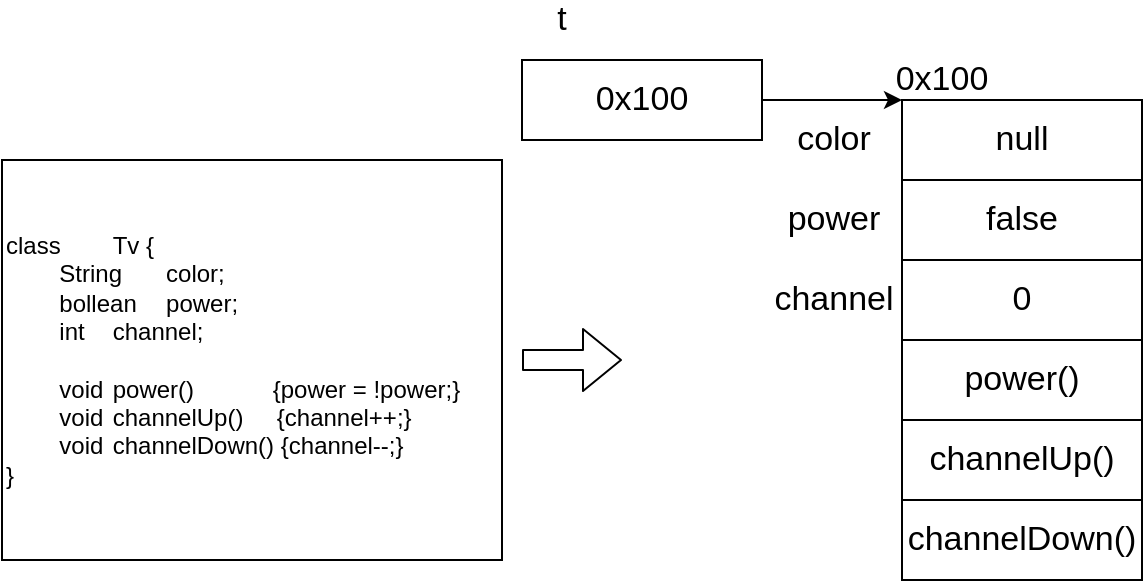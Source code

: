 <mxfile version="15.0.6" type="device" pages="2"><diagram id="AVbA2WzciLW4OByasfmy" name="Page-1"><mxGraphModel dx="582" dy="1229" grid="1" gridSize="10" guides="1" tooltips="1" connect="1" arrows="1" fold="1" page="1" pageScale="1" pageWidth="291" pageHeight="413" math="0" shadow="0"><root><mxCell id="0"/><mxCell id="1" parent="0"/><mxCell id="8xxHYnqcHzZ85pSXo0j8-1" value="&lt;font style=&quot;font-size: 17px&quot;&gt;null&lt;/font&gt;" style="rounded=0;whiteSpace=wrap;html=1;" parent="1" vertex="1"><mxGeometry x="450" y="470" width="120" height="40" as="geometry"/></mxCell><mxCell id="8xxHYnqcHzZ85pSXo0j8-2" value="&lt;font style=&quot;font-size: 17px&quot;&gt;false&lt;/font&gt;" style="rounded=0;whiteSpace=wrap;html=1;" parent="1" vertex="1"><mxGeometry x="450" y="510" width="120" height="40" as="geometry"/></mxCell><mxCell id="8xxHYnqcHzZ85pSXo0j8-3" value="&lt;font style=&quot;font-size: 17px&quot;&gt;0&lt;/font&gt;" style="rounded=0;whiteSpace=wrap;html=1;" parent="1" vertex="1"><mxGeometry x="450" y="550" width="120" height="40" as="geometry"/></mxCell><mxCell id="8xxHYnqcHzZ85pSXo0j8-4" value="&lt;font style=&quot;font-size: 17px&quot;&gt;power()&lt;/font&gt;" style="rounded=0;whiteSpace=wrap;html=1;" parent="1" vertex="1"><mxGeometry x="450" y="590" width="120" height="40" as="geometry"/></mxCell><mxCell id="8xxHYnqcHzZ85pSXo0j8-5" value="&lt;font style=&quot;font-size: 17px&quot;&gt;channelUp()&lt;/font&gt;" style="rounded=0;whiteSpace=wrap;html=1;" parent="1" vertex="1"><mxGeometry x="450" y="630" width="120" height="40" as="geometry"/></mxCell><mxCell id="8xxHYnqcHzZ85pSXo0j8-8" value="&lt;font style=&quot;font-size: 17px&quot;&gt;channelDown()&lt;/font&gt;" style="rounded=0;whiteSpace=wrap;html=1;" parent="1" vertex="1"><mxGeometry x="450" y="670" width="120" height="40" as="geometry"/></mxCell><mxCell id="8xxHYnqcHzZ85pSXo0j8-11" value="" style="edgeStyle=orthogonalEdgeStyle;rounded=0;orthogonalLoop=1;jettySize=auto;html=1;entryX=0;entryY=0;entryDx=0;entryDy=0;" parent="1" source="8xxHYnqcHzZ85pSXo0j8-9" target="8xxHYnqcHzZ85pSXo0j8-1" edge="1"><mxGeometry relative="1" as="geometry"><Array as="points"><mxPoint x="430" y="470"/><mxPoint x="430" y="470"/></Array></mxGeometry></mxCell><mxCell id="8xxHYnqcHzZ85pSXo0j8-9" value="&lt;font style=&quot;font-size: 17px&quot;&gt;0x100&lt;/font&gt;" style="rounded=0;whiteSpace=wrap;html=1;" parent="1" vertex="1"><mxGeometry x="260" y="450" width="120" height="40" as="geometry"/></mxCell><mxCell id="8xxHYnqcHzZ85pSXo0j8-12" value="&lt;font style=&quot;font-size: 17px&quot;&gt;0x100&lt;/font&gt;" style="text;html=1;strokeColor=none;fillColor=none;align=center;verticalAlign=middle;whiteSpace=wrap;rounded=0;" parent="1" vertex="1"><mxGeometry x="450" y="450" width="40" height="20" as="geometry"/></mxCell><mxCell id="8xxHYnqcHzZ85pSXo0j8-13" value="&lt;font style=&quot;font-size: 17px&quot;&gt;color&lt;/font&gt;" style="text;html=1;strokeColor=none;fillColor=none;align=center;verticalAlign=middle;whiteSpace=wrap;rounded=0;" parent="1" vertex="1"><mxGeometry x="396" y="480" width="40" height="20" as="geometry"/></mxCell><mxCell id="8xxHYnqcHzZ85pSXo0j8-14" value="&lt;font style=&quot;font-size: 17px&quot;&gt;power&lt;/font&gt;" style="text;html=1;strokeColor=none;fillColor=none;align=center;verticalAlign=middle;whiteSpace=wrap;rounded=0;" parent="1" vertex="1"><mxGeometry x="396" y="520" width="40" height="20" as="geometry"/></mxCell><mxCell id="8xxHYnqcHzZ85pSXo0j8-15" value="&lt;font style=&quot;font-size: 17px&quot;&gt;channel&lt;/font&gt;" style="text;html=1;strokeColor=none;fillColor=none;align=center;verticalAlign=middle;whiteSpace=wrap;rounded=0;" parent="1" vertex="1"><mxGeometry x="396" y="560" width="40" height="20" as="geometry"/></mxCell><mxCell id="8xxHYnqcHzZ85pSXo0j8-18" value="&lt;font style=&quot;font-size: 17px&quot;&gt;t&lt;/font&gt;" style="text;html=1;strokeColor=none;fillColor=none;align=center;verticalAlign=middle;whiteSpace=wrap;rounded=0;" parent="1" vertex="1"><mxGeometry x="260" y="420" width="40" height="20" as="geometry"/></mxCell><mxCell id="8xxHYnqcHzZ85pSXo0j8-23" value="class&lt;span style=&quot;white-space: pre&quot;&gt;&#9;&lt;/span&gt;Tv {&lt;br&gt;&lt;span style=&quot;white-space: pre&quot;&gt;&#9;&lt;/span&gt;String&lt;span style=&quot;white-space: pre&quot;&gt;&#9;&lt;/span&gt;color;&lt;br&gt;&lt;span style=&quot;white-space: pre&quot;&gt;&#9;&lt;/span&gt;bollean&lt;span style=&quot;white-space: pre&quot;&gt;&#9;&lt;/span&gt;power;&lt;br&gt;&lt;span style=&quot;white-space: pre&quot;&gt;&#9;&lt;/span&gt;int&lt;span style=&quot;white-space: pre&quot;&gt;&#9;&lt;/span&gt;channel;&lt;br&gt;&lt;br&gt;&lt;span style=&quot;white-space: pre&quot;&gt;&#9;&lt;/span&gt;void&lt;span style=&quot;white-space: pre&quot;&gt;&#9;&lt;/span&gt;power()&lt;span style=&quot;white-space: pre&quot;&gt;&#9;&lt;/span&gt;&lt;span style=&quot;white-space: pre&quot;&gt;&#9;&lt;/span&gt;{power = !power;}&lt;br&gt;&lt;span style=&quot;white-space: pre&quot;&gt;&#9;&lt;/span&gt;void&lt;span style=&quot;white-space: pre&quot;&gt;&#9;&lt;/span&gt;channelUp()&amp;nbsp; &amp;nbsp; &amp;nbsp;{channel++;}&lt;br&gt;&lt;span style=&quot;white-space: pre&quot;&gt;&#9;&lt;/span&gt;void&lt;span style=&quot;white-space: pre&quot;&gt;&#9;&lt;/span&gt;channelDown() {channel--;}&lt;br&gt;}" style="rounded=0;whiteSpace=wrap;html=1;align=left;" parent="1" vertex="1"><mxGeometry y="500" width="250" height="200" as="geometry"/></mxCell><mxCell id="8xxHYnqcHzZ85pSXo0j8-24" value="" style="shape=flexArrow;endArrow=classic;html=1;" parent="1" edge="1"><mxGeometry width="50" height="50" relative="1" as="geometry"><mxPoint x="260" y="600" as="sourcePoint"/><mxPoint x="310" y="600" as="targetPoint"/></mxGeometry></mxCell></root></mxGraphModel></diagram><diagram id="wTF5GA8c0LTcW8qtH34c" name="Page-2"><mxGraphModel dx="585" dy="1021" grid="1" gridSize="10" guides="1" tooltips="1" connect="1" arrows="1" fold="1" page="1" pageScale="1" pageWidth="100" pageHeight="100" math="0" shadow="0"><root><mxCell id="OssA5UeMGbeA-7TSATNq-0"/><mxCell id="OssA5UeMGbeA-7TSATNq-1" parent="OssA5UeMGbeA-7TSATNq-0"/><mxCell id="OssA5UeMGbeA-7TSATNq-3" value="&lt;font style=&quot;font-size: 17px&quot;&gt;1&lt;/font&gt;" style="rounded=0;whiteSpace=wrap;html=1;" vertex="1" parent="OssA5UeMGbeA-7TSATNq-1"><mxGeometry x="103" y="340" width="130" height="50" as="geometry"/></mxCell><mxCell id="OssA5UeMGbeA-7TSATNq-9" value="&lt;font style=&quot;font-size: 17px&quot;&gt;2&lt;/font&gt;" style="rounded=0;whiteSpace=wrap;html=1;" vertex="1" parent="OssA5UeMGbeA-7TSATNq-1"><mxGeometry x="103" y="390" width="130" height="50" as="geometry"/></mxCell><mxCell id="OssA5UeMGbeA-7TSATNq-10" value="&lt;font style=&quot;font-size: 17px&quot;&gt;1&lt;/font&gt;" style="rounded=0;whiteSpace=wrap;html=1;" vertex="1" parent="OssA5UeMGbeA-7TSATNq-1"><mxGeometry x="-87" y="340" width="130" height="50" as="geometry"/></mxCell><mxCell id="OssA5UeMGbeA-7TSATNq-11" value="&lt;font style=&quot;font-size: 17px&quot;&gt;3&lt;/font&gt;" style="rounded=0;whiteSpace=wrap;html=1;" vertex="1" parent="OssA5UeMGbeA-7TSATNq-1"><mxGeometry x="103" y="440" width="130" height="50" as="geometry"/></mxCell><mxCell id="OssA5UeMGbeA-7TSATNq-18" value="" style="edgeStyle=orthogonalEdgeStyle;rounded=0;orthogonalLoop=1;jettySize=auto;html=1;" edge="1" parent="OssA5UeMGbeA-7TSATNq-1" source="OssA5UeMGbeA-7TSATNq-12" target="OssA5UeMGbeA-7TSATNq-14"><mxGeometry relative="1" as="geometry"/></mxCell><mxCell id="OssA5UeMGbeA-7TSATNq-12" value="&lt;font style=&quot;font-size: 17px&quot;&gt;변수&lt;/font&gt;" style="text;html=1;strokeColor=none;fillColor=none;align=center;verticalAlign=middle;whiteSpace=wrap;rounded=0;" vertex="1" parent="OssA5UeMGbeA-7TSATNq-1"><mxGeometry x="-78" y="310" width="112" height="20" as="geometry"/></mxCell><mxCell id="OssA5UeMGbeA-7TSATNq-23" value="" style="edgeStyle=orthogonalEdgeStyle;rounded=0;orthogonalLoop=1;jettySize=auto;html=1;" edge="1" parent="OssA5UeMGbeA-7TSATNq-1" source="OssA5UeMGbeA-7TSATNq-14" target="OssA5UeMGbeA-7TSATNq-22"><mxGeometry relative="1" as="geometry"/></mxCell><mxCell id="OssA5UeMGbeA-7TSATNq-14" value="&lt;font style=&quot;font-size: 17px&quot;&gt;배열&lt;br&gt;&lt;/font&gt;" style="text;html=1;strokeColor=none;fillColor=none;align=center;verticalAlign=middle;whiteSpace=wrap;rounded=0;" vertex="1" parent="OssA5UeMGbeA-7TSATNq-1"><mxGeometry x="112" y="310" width="112" height="20" as="geometry"/></mxCell><mxCell id="OssA5UeMGbeA-7TSATNq-19" value="&lt;font style=&quot;font-size: 17px&quot;&gt;1&lt;/font&gt;" style="rounded=0;whiteSpace=wrap;html=1;" vertex="1" parent="OssA5UeMGbeA-7TSATNq-1"><mxGeometry x="320.5" y="340" width="130" height="50" as="geometry"/></mxCell><mxCell id="OssA5UeMGbeA-7TSATNq-20" value="&lt;font style=&quot;font-size: 17px&quot;&gt;10.0f&lt;/font&gt;" style="rounded=0;whiteSpace=wrap;html=1;" vertex="1" parent="OssA5UeMGbeA-7TSATNq-1"><mxGeometry x="320.5" y="390" width="130" height="50" as="geometry"/></mxCell><mxCell id="OssA5UeMGbeA-7TSATNq-21" value="&lt;font style=&quot;font-size: 17px&quot;&gt;'a'&lt;/font&gt;" style="rounded=0;whiteSpace=wrap;html=1;" vertex="1" parent="OssA5UeMGbeA-7TSATNq-1"><mxGeometry x="320.5" y="440" width="69.5" height="50" as="geometry"/></mxCell><mxCell id="OssA5UeMGbeA-7TSATNq-28" value="" style="edgeStyle=orthogonalEdgeStyle;rounded=0;orthogonalLoop=1;jettySize=auto;html=1;" edge="1" parent="OssA5UeMGbeA-7TSATNq-1" source="OssA5UeMGbeA-7TSATNq-22" target="OssA5UeMGbeA-7TSATNq-27"><mxGeometry relative="1" as="geometry"/></mxCell><mxCell id="OssA5UeMGbeA-7TSATNq-22" value="&lt;font style=&quot;font-size: 17px&quot;&gt;구조체&lt;br&gt;&lt;/font&gt;" style="text;html=1;strokeColor=none;fillColor=none;align=center;verticalAlign=middle;whiteSpace=wrap;rounded=0;" vertex="1" parent="OssA5UeMGbeA-7TSATNq-1"><mxGeometry x="315.25" y="310" width="140.5" height="20" as="geometry"/></mxCell><mxCell id="OssA5UeMGbeA-7TSATNq-24" value="&lt;font style=&quot;font-size: 17px&quot;&gt;1&lt;/font&gt;" style="rounded=0;whiteSpace=wrap;html=1;" vertex="1" parent="OssA5UeMGbeA-7TSATNq-1"><mxGeometry x="550" y="340" width="130" height="50" as="geometry"/></mxCell><mxCell id="OssA5UeMGbeA-7TSATNq-25" value="&lt;font style=&quot;font-size: 17px&quot;&gt;10.0f&lt;/font&gt;" style="rounded=0;whiteSpace=wrap;html=1;" vertex="1" parent="OssA5UeMGbeA-7TSATNq-1"><mxGeometry x="550" y="390" width="130" height="50" as="geometry"/></mxCell><mxCell id="OssA5UeMGbeA-7TSATNq-26" value="&lt;font style=&quot;font-size: 17px&quot;&gt;'a'&lt;/font&gt;" style="rounded=0;whiteSpace=wrap;html=1;" vertex="1" parent="OssA5UeMGbeA-7TSATNq-1"><mxGeometry x="550" y="440" width="70" height="50" as="geometry"/></mxCell><mxCell id="OssA5UeMGbeA-7TSATNq-27" value="&lt;font style=&quot;font-size: 17px&quot;&gt;클래스&lt;br&gt;&lt;/font&gt;" style="text;html=1;strokeColor=none;fillColor=none;align=center;verticalAlign=middle;whiteSpace=wrap;rounded=0;" vertex="1" parent="OssA5UeMGbeA-7TSATNq-1"><mxGeometry x="587.5" y="310" width="212.5" height="20" as="geometry"/></mxCell><mxCell id="OssA5UeMGbeA-7TSATNq-29" value="&lt;font style=&quot;font-size: 17px&quot;&gt;함수&lt;/font&gt;" style="rounded=0;whiteSpace=wrap;html=1;" vertex="1" parent="OssA5UeMGbeA-7TSATNq-1"><mxGeometry x="715" y="390" width="70" height="50" as="geometry"/></mxCell><mxCell id="OssA5UeMGbeA-7TSATNq-30" value="&lt;font style=&quot;font-size: 17px&quot;&gt;+&lt;br&gt;&lt;/font&gt;" style="text;html=1;strokeColor=none;fillColor=none;align=center;verticalAlign=middle;whiteSpace=wrap;rounded=0;" vertex="1" parent="OssA5UeMGbeA-7TSATNq-1"><mxGeometry x="670" y="405" width="55" height="20" as="geometry"/></mxCell></root></mxGraphModel></diagram></mxfile>